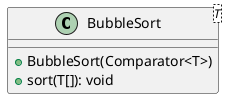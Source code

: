 @startuml

    class BubbleSort<T> {
        +BubbleSort(Comparator<T>)
        +sort(T[]): void
    }

@enduml
